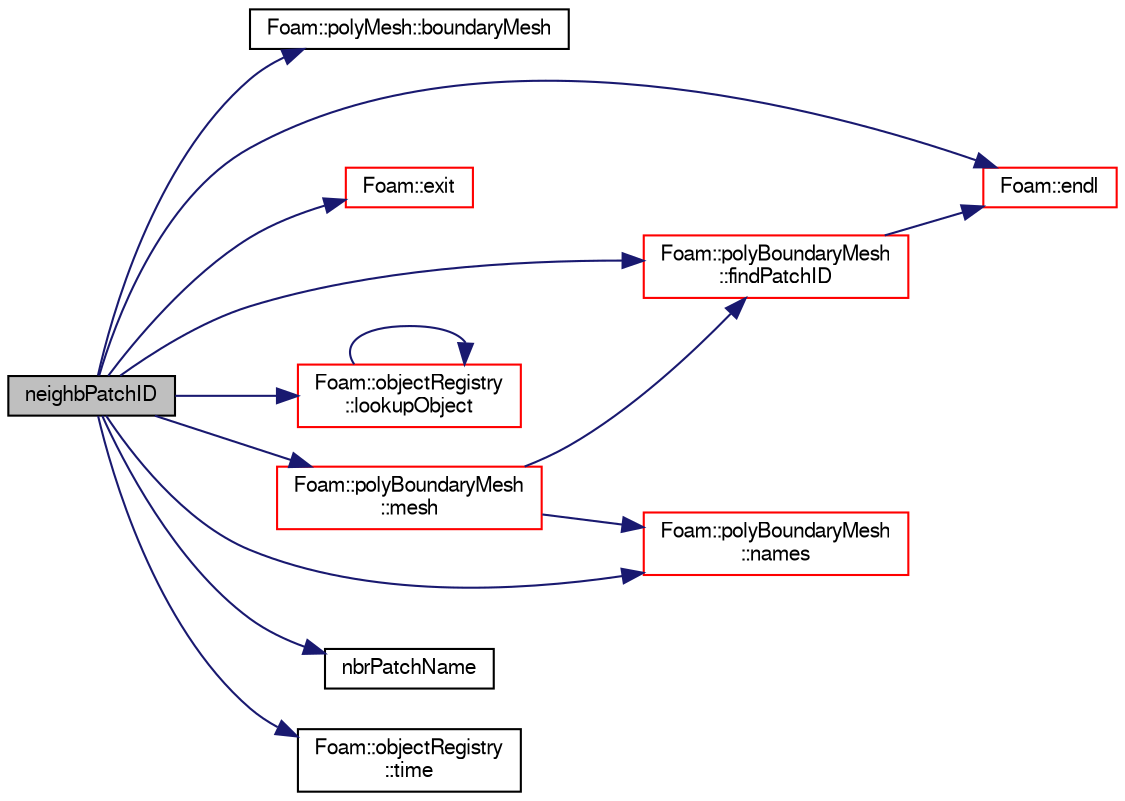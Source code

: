 digraph "neighbPatchID"
{
  bgcolor="transparent";
  edge [fontname="FreeSans",fontsize="10",labelfontname="FreeSans",labelfontsize="10"];
  node [fontname="FreeSans",fontsize="10",shape=record];
  rankdir="LR";
  Node250 [label="neighbPatchID",height=0.2,width=0.4,color="black", fillcolor="grey75", style="filled", fontcolor="black"];
  Node250 -> Node251 [color="midnightblue",fontsize="10",style="solid",fontname="FreeSans"];
  Node251 [label="Foam::polyMesh::boundaryMesh",height=0.2,width=0.4,color="black",URL="$a27410.html#a9f2b68c134340291eda6197f47f25484",tooltip="Return boundary mesh. "];
  Node250 -> Node252 [color="midnightblue",fontsize="10",style="solid",fontname="FreeSans"];
  Node252 [label="Foam::endl",height=0.2,width=0.4,color="red",URL="$a21124.html#a2db8fe02a0d3909e9351bb4275b23ce4",tooltip="Add newline and flush stream. "];
  Node250 -> Node254 [color="midnightblue",fontsize="10",style="solid",fontname="FreeSans"];
  Node254 [label="Foam::exit",height=0.2,width=0.4,color="red",URL="$a21124.html#a06ca7250d8e89caf05243ec094843642"];
  Node250 -> Node299 [color="midnightblue",fontsize="10",style="solid",fontname="FreeSans"];
  Node299 [label="Foam::polyBoundaryMesh\l::findPatchID",height=0.2,width=0.4,color="red",URL="$a27402.html#ac89fe0aab9fe12bd4f0d3807495fe72b",tooltip="Find patch index given a name. "];
  Node299 -> Node252 [color="midnightblue",fontsize="10",style="solid",fontname="FreeSans"];
  Node250 -> Node303 [color="midnightblue",fontsize="10",style="solid",fontname="FreeSans"];
  Node303 [label="Foam::objectRegistry\l::lookupObject",height=0.2,width=0.4,color="red",URL="$a26326.html#a8b49296f8410366342c524250612c2aa",tooltip="Lookup and return the object of the given Type. "];
  Node303 -> Node303 [color="midnightblue",fontsize="10",style="solid",fontname="FreeSans"];
  Node250 -> Node314 [color="midnightblue",fontsize="10",style="solid",fontname="FreeSans"];
  Node314 [label="Foam::polyBoundaryMesh\l::mesh",height=0.2,width=0.4,color="red",URL="$a27402.html#ae78c91f8ff731c07ccc4351d9fe861ba",tooltip="Return the mesh reference. "];
  Node314 -> Node299 [color="midnightblue",fontsize="10",style="solid",fontname="FreeSans"];
  Node314 -> Node373 [color="midnightblue",fontsize="10",style="solid",fontname="FreeSans"];
  Node373 [label="Foam::polyBoundaryMesh\l::names",height=0.2,width=0.4,color="red",URL="$a27402.html#ada6aa4fc7adb36994dc5e27d319a3acc",tooltip="Return a list of patch names. "];
  Node250 -> Node373 [color="midnightblue",fontsize="10",style="solid",fontname="FreeSans"];
  Node250 -> Node429 [color="midnightblue",fontsize="10",style="solid",fontname="FreeSans"];
  Node429 [label="nbrPatchName",height=0.2,width=0.4,color="black",URL="$a25182.html#a4d9289befb88b8ef43b587546c31ab1f",tooltip="Neighbour patch name. "];
  Node250 -> Node430 [color="midnightblue",fontsize="10",style="solid",fontname="FreeSans"];
  Node430 [label="Foam::objectRegistry\l::time",height=0.2,width=0.4,color="black",URL="$a26326.html#a0d94096809fe3376b29a2a29ca11bb18",tooltip="Return time. "];
}
